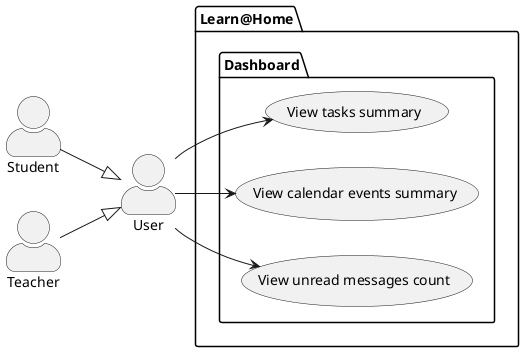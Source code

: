 @startuml Dashboard

skinparam actorStyle awesome
left to right direction

actor "User" as user
actor "Student" as student
actor "Teacher" as teacher

package Learn@Home {
    package Dashboard {
        usecase "View tasks summary" as view_tasks_summary
        usecase "View calendar events summary" as view_calendar_events_summary
        usecase "View unread messages count" as view_unread_messages_count
    }
}

teacher --|> user
student --|> user

user --> view_tasks_summary
user --> view_calendar_events_summary
user --> view_unread_messages_count

@enduml